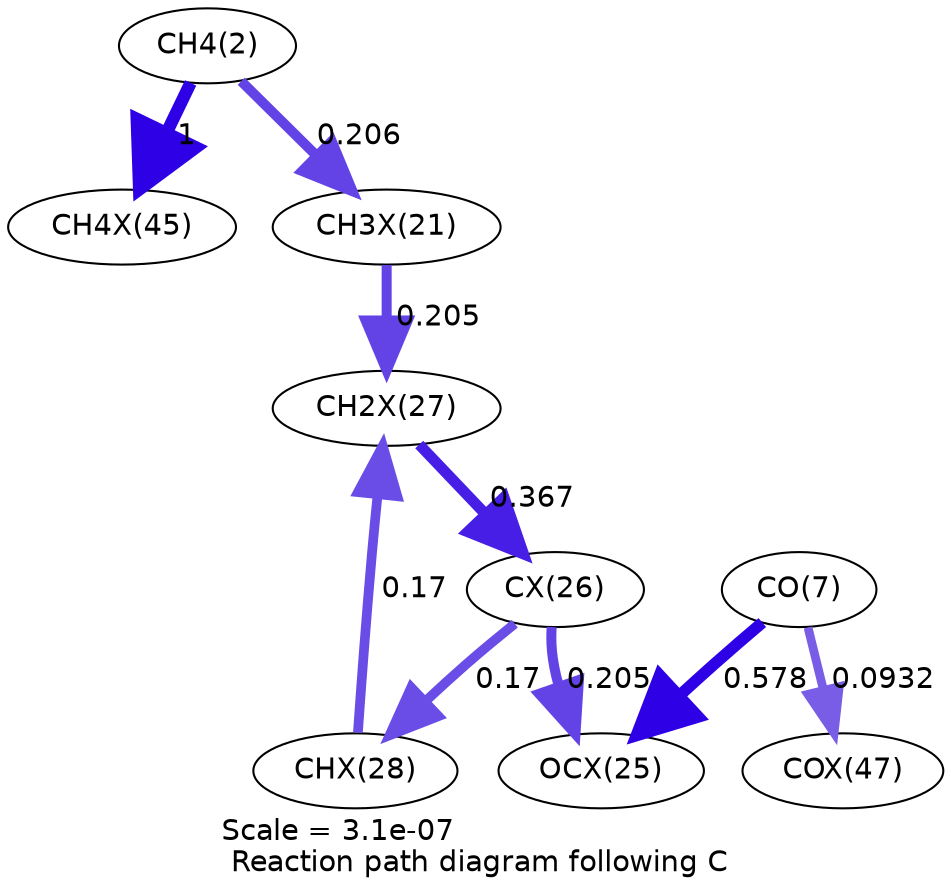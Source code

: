 digraph reaction_paths {
center=1;
s4 -> s34[fontname="Helvetica", penwidth=6, arrowsize=3, color="0.7, 1.5, 0.9"
, label=" 1"];
s4 -> s26[fontname="Helvetica", penwidth=4.81, arrowsize=2.4, color="0.7, 0.706, 0.9"
, label=" 0.206"];
s26 -> s32[fontname="Helvetica", penwidth=4.81, arrowsize=2.4, color="0.7, 0.705, 0.9"
, label=" 0.205"];
s33 -> s32[fontname="Helvetica", penwidth=4.66, arrowsize=2.33, color="0.7, 0.67, 0.9"
, label=" 0.17"];
s32 -> s31[fontname="Helvetica", penwidth=5.24, arrowsize=2.62, color="0.7, 0.867, 0.9"
, label=" 0.367"];
s31 -> s33[fontname="Helvetica", penwidth=4.66, arrowsize=2.33, color="0.7, 0.67, 0.9"
, label=" 0.17"];
s31 -> s30[fontname="Helvetica", penwidth=4.81, arrowsize=2.4, color="0.7, 0.705, 0.9"
, label=" 0.205"];
s9 -> s30[fontname="Helvetica", penwidth=5.59, arrowsize=2.79, color="0.7, 1.08, 0.9"
, label=" 0.578"];
s9 -> s36[fontname="Helvetica", penwidth=4.21, arrowsize=2.1, color="0.7, 0.593, 0.9"
, label=" 0.0932"];
s4 [ fontname="Helvetica", label="CH4(2)"];
s9 [ fontname="Helvetica", label="CO(7)"];
s26 [ fontname="Helvetica", label="CH3X(21)"];
s30 [ fontname="Helvetica", label="OCX(25)"];
s31 [ fontname="Helvetica", label="CX(26)"];
s32 [ fontname="Helvetica", label="CH2X(27)"];
s33 [ fontname="Helvetica", label="CHX(28)"];
s34 [ fontname="Helvetica", label="CH4X(45)"];
s36 [ fontname="Helvetica", label="COX(47)"];
 label = "Scale = 3.1e-07\l Reaction path diagram following C";
 fontname = "Helvetica";
}
